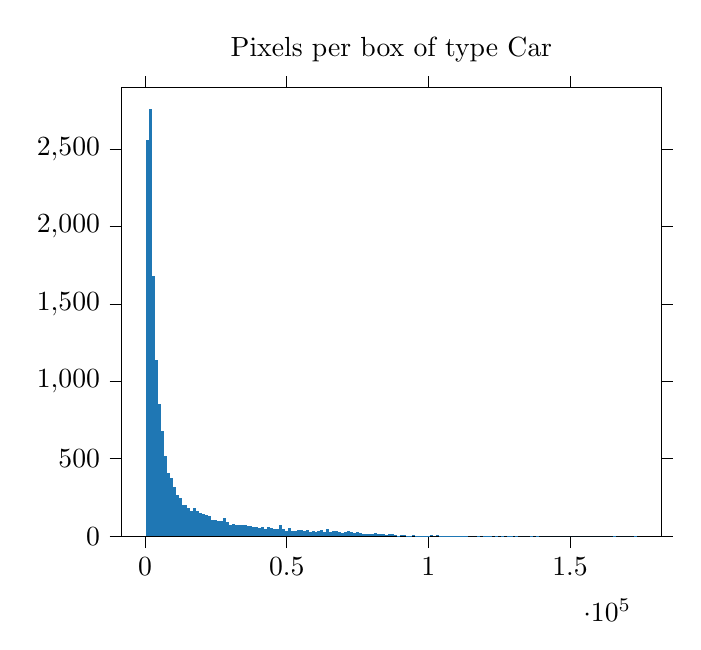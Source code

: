 % This file was created by tikzplotlib v0.8.5.
\begin{tikzpicture}

\definecolor{color0}{rgb}{0.122,0.467,0.706}

\begin{axis}[
tick align=outside,
tick pos=both,
title={Pixels per box of type Car},
x grid style={white!69.02!black},
xmin=-8311.1, xmax=182189.1,
xtick style={color=black},
y grid style={white!69.02!black},
ymin=0, ymax=2893.8,
ytick style={color=black}
]
\draw[fill=color0,draw opacity=0] (axis cs:348,0) rectangle (axis cs:1391.265,2559);
\draw[fill=color0,draw opacity=0] (axis cs:1391.265,0) rectangle (axis cs:2434.53,2756);
\draw[fill=color0,draw opacity=0] (axis cs:2434.53,0) rectangle (axis cs:3477.795,1681);
\draw[fill=color0,draw opacity=0] (axis cs:3477.795,0) rectangle (axis cs:4521.06,1140);
\draw[fill=color0,draw opacity=0] (axis cs:4521.06,0) rectangle (axis cs:5564.325,853);
\draw[fill=color0,draw opacity=0] (axis cs:5564.325,0) rectangle (axis cs:6607.59,678);
\draw[fill=color0,draw opacity=0] (axis cs:6607.59,0) rectangle (axis cs:7650.855,516);
\draw[fill=color0,draw opacity=0] (axis cs:7650.855,0) rectangle (axis cs:8694.12,411);
\draw[fill=color0,draw opacity=0] (axis cs:8694.12,0) rectangle (axis cs:9737.386,376);
\draw[fill=color0,draw opacity=0] (axis cs:9737.386,0) rectangle (axis cs:10780.651,318);
\draw[fill=color0,draw opacity=0] (axis cs:10780.651,0) rectangle (axis cs:11823.916,267);
\draw[fill=color0,draw opacity=0] (axis cs:11823.916,0) rectangle (axis cs:12867.181,248);
\draw[fill=color0,draw opacity=0] (axis cs:12867.181,0) rectangle (axis cs:13910.446,199);
\draw[fill=color0,draw opacity=0] (axis cs:13910.446,0) rectangle (axis cs:14953.711,203);
\draw[fill=color0,draw opacity=0] (axis cs:14953.711,0) rectangle (axis cs:15996.976,179);
\draw[fill=color0,draw opacity=0] (axis cs:15996.976,0) rectangle (axis cs:17040.241,164);
\draw[fill=color0,draw opacity=0] (axis cs:17040.241,0) rectangle (axis cs:18083.506,182);
\draw[fill=color0,draw opacity=0] (axis cs:18083.506,0) rectangle (axis cs:19126.771,161);
\draw[fill=color0,draw opacity=0] (axis cs:19126.771,0) rectangle (axis cs:20170.036,148);
\draw[fill=color0,draw opacity=0] (axis cs:20170.036,0) rectangle (axis cs:21213.301,144);
\draw[fill=color0,draw opacity=0] (axis cs:21213.301,0) rectangle (axis cs:22256.566,134);
\draw[fill=color0,draw opacity=0] (axis cs:22256.566,0) rectangle (axis cs:23299.831,128);
\draw[fill=color0,draw opacity=0] (axis cs:23299.831,0) rectangle (axis cs:24343.096,102);
\draw[fill=color0,draw opacity=0] (axis cs:24343.096,0) rectangle (axis cs:25386.361,104);
\draw[fill=color0,draw opacity=0] (axis cs:25386.361,0) rectangle (axis cs:26429.627,98);
\draw[fill=color0,draw opacity=0] (axis cs:26429.627,0) rectangle (axis cs:27472.892,101);
\draw[fill=color0,draw opacity=0] (axis cs:27472.892,0) rectangle (axis cs:28516.157,119);
\draw[fill=color0,draw opacity=0] (axis cs:28516.157,0) rectangle (axis cs:29559.422,93);
\draw[fill=color0,draw opacity=0] (axis cs:29559.422,0) rectangle (axis cs:30602.687,75);
\draw[fill=color0,draw opacity=0] (axis cs:30602.687,0) rectangle (axis cs:31645.952,78);
\draw[fill=color0,draw opacity=0] (axis cs:31645.952,0) rectangle (axis cs:32689.217,73);
\draw[fill=color0,draw opacity=0] (axis cs:32689.217,0) rectangle (axis cs:33732.482,71);
\draw[fill=color0,draw opacity=0] (axis cs:33732.482,0) rectangle (axis cs:34775.747,70);
\draw[fill=color0,draw opacity=0] (axis cs:34775.747,0) rectangle (axis cs:35819.012,72);
\draw[fill=color0,draw opacity=0] (axis cs:35819.012,0) rectangle (axis cs:36862.277,68);
\draw[fill=color0,draw opacity=0] (axis cs:36862.277,0) rectangle (axis cs:37905.542,64);
\draw[fill=color0,draw opacity=0] (axis cs:37905.542,0) rectangle (axis cs:38948.807,62);
\draw[fill=color0,draw opacity=0] (axis cs:38948.807,0) rectangle (axis cs:39992.072,62);
\draw[fill=color0,draw opacity=0] (axis cs:39992.072,0) rectangle (axis cs:41035.337,51);
\draw[fill=color0,draw opacity=0] (axis cs:41035.337,0) rectangle (axis cs:42078.602,62);
\draw[fill=color0,draw opacity=0] (axis cs:42078.602,0) rectangle (axis cs:43121.867,48);
\draw[fill=color0,draw opacity=0] (axis cs:43121.867,0) rectangle (axis cs:44165.133,58);
\draw[fill=color0,draw opacity=0] (axis cs:44165.133,0) rectangle (axis cs:45208.398,51);
\draw[fill=color0,draw opacity=0] (axis cs:45208.398,0) rectangle (axis cs:46251.663,48);
\draw[fill=color0,draw opacity=0] (axis cs:46251.663,0) rectangle (axis cs:47294.928,45);
\draw[fill=color0,draw opacity=0] (axis cs:47294.928,0) rectangle (axis cs:48338.193,73);
\draw[fill=color0,draw opacity=0] (axis cs:48338.193,0) rectangle (axis cs:49381.458,46);
\draw[fill=color0,draw opacity=0] (axis cs:49381.458,0) rectangle (axis cs:50424.723,36);
\draw[fill=color0,draw opacity=0] (axis cs:50424.723,0) rectangle (axis cs:51467.988,54);
\draw[fill=color0,draw opacity=0] (axis cs:51467.988,0) rectangle (axis cs:52511.253,33);
\draw[fill=color0,draw opacity=0] (axis cs:52511.253,0) rectangle (axis cs:53554.518,36);
\draw[fill=color0,draw opacity=0] (axis cs:53554.518,0) rectangle (axis cs:54597.783,42);
\draw[fill=color0,draw opacity=0] (axis cs:54597.783,0) rectangle (axis cs:55641.048,38);
\draw[fill=color0,draw opacity=0] (axis cs:55641.048,0) rectangle (axis cs:56684.313,32);
\draw[fill=color0,draw opacity=0] (axis cs:56684.313,0) rectangle (axis cs:57727.578,38);
\draw[fill=color0,draw opacity=0] (axis cs:57727.578,0) rectangle (axis cs:58770.843,30);
\draw[fill=color0,draw opacity=0] (axis cs:58770.843,0) rectangle (axis cs:59814.108,32);
\draw[fill=color0,draw opacity=0] (axis cs:59814.108,0) rectangle (axis cs:60857.373,30);
\draw[fill=color0,draw opacity=0] (axis cs:60857.373,0) rectangle (axis cs:61900.639,31);
\draw[fill=color0,draw opacity=0] (axis cs:61900.639,0) rectangle (axis cs:62943.904,40);
\draw[fill=color0,draw opacity=0] (axis cs:62943.904,0) rectangle (axis cs:63987.169,28);
\draw[fill=color0,draw opacity=0] (axis cs:63987.169,0) rectangle (axis cs:65030.434,45);
\draw[fill=color0,draw opacity=0] (axis cs:65030.434,0) rectangle (axis cs:66073.699,24);
\draw[fill=color0,draw opacity=0] (axis cs:66073.699,0) rectangle (axis cs:67116.964,31);
\draw[fill=color0,draw opacity=0] (axis cs:67116.964,0) rectangle (axis cs:68160.229,33);
\draw[fill=color0,draw opacity=0] (axis cs:68160.229,0) rectangle (axis cs:69203.494,30);
\draw[fill=color0,draw opacity=0] (axis cs:69203.494,0) rectangle (axis cs:70246.759,18);
\draw[fill=color0,draw opacity=0] (axis cs:70246.759,0) rectangle (axis cs:71290.024,28);
\draw[fill=color0,draw opacity=0] (axis cs:71290.024,0) rectangle (axis cs:72333.289,31);
\draw[fill=color0,draw opacity=0] (axis cs:72333.289,0) rectangle (axis cs:73376.554,27);
\draw[fill=color0,draw opacity=0] (axis cs:73376.554,0) rectangle (axis cs:74419.819,19);
\draw[fill=color0,draw opacity=0] (axis cs:74419.819,0) rectangle (axis cs:75463.084,28);
\draw[fill=color0,draw opacity=0] (axis cs:75463.084,0) rectangle (axis cs:76506.349,20);
\draw[fill=color0,draw opacity=0] (axis cs:76506.349,0) rectangle (axis cs:77549.614,17);
\draw[fill=color0,draw opacity=0] (axis cs:77549.614,0) rectangle (axis cs:78592.88,14);
\draw[fill=color0,draw opacity=0] (axis cs:78592.88,0) rectangle (axis cs:79636.145,12);
\draw[fill=color0,draw opacity=0] (axis cs:79636.145,0) rectangle (axis cs:80679.41,14);
\draw[fill=color0,draw opacity=0] (axis cs:80679.41,0) rectangle (axis cs:81722.675,18);
\draw[fill=color0,draw opacity=0] (axis cs:81722.675,0) rectangle (axis cs:82765.94,13);
\draw[fill=color0,draw opacity=0] (axis cs:82765.94,0) rectangle (axis cs:83809.205,17);
\draw[fill=color0,draw opacity=0] (axis cs:83809.205,0) rectangle (axis cs:84852.47,17);
\draw[fill=color0,draw opacity=0] (axis cs:84852.47,0) rectangle (axis cs:85895.735,9);
\draw[fill=color0,draw opacity=0] (axis cs:85895.735,0) rectangle (axis cs:86939,12);
\draw[fill=color0,draw opacity=0] (axis cs:86939,0) rectangle (axis cs:87982.265,11);
\draw[fill=color0,draw opacity=0] (axis cs:87982.265,0) rectangle (axis cs:89025.53,10);
\draw[fill=color0,draw opacity=0] (axis cs:89025.53,0) rectangle (axis cs:90068.795,2);
\draw[fill=color0,draw opacity=0] (axis cs:90068.795,0) rectangle (axis cs:91112.06,6);
\draw[fill=color0,draw opacity=0] (axis cs:91112.06,0) rectangle (axis cs:92155.325,8);
\draw[fill=color0,draw opacity=0] (axis cs:92155.325,0) rectangle (axis cs:93198.59,3);
\draw[fill=color0,draw opacity=0] (axis cs:93198.59,0) rectangle (axis cs:94241.855,3);
\draw[fill=color0,draw opacity=0] (axis cs:94241.855,0) rectangle (axis cs:95285.12,5);
\draw[fill=color0,draw opacity=0] (axis cs:95285.12,0) rectangle (axis cs:96328.386,4);
\draw[fill=color0,draw opacity=0] (axis cs:96328.386,0) rectangle (axis cs:97371.651,1);
\draw[fill=color0,draw opacity=0] (axis cs:97371.651,0) rectangle (axis cs:98414.916,2);
\draw[fill=color0,draw opacity=0] (axis cs:98414.916,0) rectangle (axis cs:99458.181,2);
\draw[fill=color0,draw opacity=0] (axis cs:99458.181,0) rectangle (axis cs:100501.446,1);
\draw[fill=color0,draw opacity=0] (axis cs:100501.446,0) rectangle (axis cs:101544.711,5);
\draw[fill=color0,draw opacity=0] (axis cs:101544.711,0) rectangle (axis cs:102587.976,0);
\draw[fill=color0,draw opacity=0] (axis cs:102587.976,0) rectangle (axis cs:103631.241,5);
\draw[fill=color0,draw opacity=0] (axis cs:103631.241,0) rectangle (axis cs:104674.506,2);
\draw[fill=color0,draw opacity=0] (axis cs:104674.506,0) rectangle (axis cs:105717.771,1);
\draw[fill=color0,draw opacity=0] (axis cs:105717.771,0) rectangle (axis cs:106761.036,2);
\draw[fill=color0,draw opacity=0] (axis cs:106761.036,0) rectangle (axis cs:107804.301,4);
\draw[fill=color0,draw opacity=0] (axis cs:107804.301,0) rectangle (axis cs:108847.566,1);
\draw[fill=color0,draw opacity=0] (axis cs:108847.566,0) rectangle (axis cs:109890.831,1);
\draw[fill=color0,draw opacity=0] (axis cs:109890.831,0) rectangle (axis cs:110934.096,1);
\draw[fill=color0,draw opacity=0] (axis cs:110934.096,0) rectangle (axis cs:111977.361,1);
\draw[fill=color0,draw opacity=0] (axis cs:111977.361,0) rectangle (axis cs:113020.627,2);
\draw[fill=color0,draw opacity=0] (axis cs:113020.627,0) rectangle (axis cs:114063.892,2);
\draw[fill=color0,draw opacity=0] (axis cs:114063.892,0) rectangle (axis cs:115107.157,0);
\draw[fill=color0,draw opacity=0] (axis cs:115107.157,0) rectangle (axis cs:116150.422,0);
\draw[fill=color0,draw opacity=0] (axis cs:116150.422,0) rectangle (axis cs:117193.687,0);
\draw[fill=color0,draw opacity=0] (axis cs:117193.687,0) rectangle (axis cs:118236.952,2);
\draw[fill=color0,draw opacity=0] (axis cs:118236.952,0) rectangle (axis cs:119280.217,0);
\draw[fill=color0,draw opacity=0] (axis cs:119280.217,0) rectangle (axis cs:120323.482,3);
\draw[fill=color0,draw opacity=0] (axis cs:120323.482,0) rectangle (axis cs:121366.747,2);
\draw[fill=color0,draw opacity=0] (axis cs:121366.747,0) rectangle (axis cs:122410.012,1);
\draw[fill=color0,draw opacity=0] (axis cs:122410.012,0) rectangle (axis cs:123453.277,0);
\draw[fill=color0,draw opacity=0] (axis cs:123453.277,0) rectangle (axis cs:124496.542,1);
\draw[fill=color0,draw opacity=0] (axis cs:124496.542,0) rectangle (axis cs:125539.807,0);
\draw[fill=color0,draw opacity=0] (axis cs:125539.807,0) rectangle (axis cs:126583.072,1);
\draw[fill=color0,draw opacity=0] (axis cs:126583.072,0) rectangle (axis cs:127626.337,0);
\draw[fill=color0,draw opacity=0] (axis cs:127626.337,0) rectangle (axis cs:128669.602,1);
\draw[fill=color0,draw opacity=0] (axis cs:128669.602,0) rectangle (axis cs:129712.867,1);
\draw[fill=color0,draw opacity=0] (axis cs:129712.867,0) rectangle (axis cs:130756.133,0);
\draw[fill=color0,draw opacity=0] (axis cs:130756.133,0) rectangle (axis cs:131799.398,1);
\draw[fill=color0,draw opacity=0] (axis cs:131799.398,0) rectangle (axis cs:132842.663,0);
\draw[fill=color0,draw opacity=0] (axis cs:132842.663,0) rectangle (axis cs:133885.928,0);
\draw[fill=color0,draw opacity=0] (axis cs:133885.928,0) rectangle (axis cs:134929.193,0);
\draw[fill=color0,draw opacity=0] (axis cs:134929.193,0) rectangle (axis cs:135972.458,0);
\draw[fill=color0,draw opacity=0] (axis cs:135972.458,0) rectangle (axis cs:137015.723,1);
\draw[fill=color0,draw opacity=0] (axis cs:137015.723,0) rectangle (axis cs:138058.988,0);
\draw[fill=color0,draw opacity=0] (axis cs:138058.988,0) rectangle (axis cs:139102.253,1);
\draw[fill=color0,draw opacity=0] (axis cs:139102.253,0) rectangle (axis cs:140145.518,0);
\draw[fill=color0,draw opacity=0] (axis cs:140145.518,0) rectangle (axis cs:141188.783,0);
\draw[fill=color0,draw opacity=0] (axis cs:141188.783,0) rectangle (axis cs:142232.048,0);
\draw[fill=color0,draw opacity=0] (axis cs:142232.048,0) rectangle (axis cs:143275.313,0);
\draw[fill=color0,draw opacity=0] (axis cs:143275.313,0) rectangle (axis cs:144318.578,0);
\draw[fill=color0,draw opacity=0] (axis cs:144318.578,0) rectangle (axis cs:145361.843,0);
\draw[fill=color0,draw opacity=0] (axis cs:145361.843,0) rectangle (axis cs:146405.108,0);
\draw[fill=color0,draw opacity=0] (axis cs:146405.108,0) rectangle (axis cs:147448.373,0);
\draw[fill=color0,draw opacity=0] (axis cs:147448.373,0) rectangle (axis cs:148491.639,0);
\draw[fill=color0,draw opacity=0] (axis cs:148491.639,0) rectangle (axis cs:149534.904,0);
\draw[fill=color0,draw opacity=0] (axis cs:149534.904,0) rectangle (axis cs:150578.169,0);
\draw[fill=color0,draw opacity=0] (axis cs:150578.169,0) rectangle (axis cs:151621.434,0);
\draw[fill=color0,draw opacity=0] (axis cs:151621.434,0) rectangle (axis cs:152664.699,0);
\draw[fill=color0,draw opacity=0] (axis cs:152664.699,0) rectangle (axis cs:153707.964,0);
\draw[fill=color0,draw opacity=0] (axis cs:153707.964,0) rectangle (axis cs:154751.229,0);
\draw[fill=color0,draw opacity=0] (axis cs:154751.229,0) rectangle (axis cs:155794.494,0);
\draw[fill=color0,draw opacity=0] (axis cs:155794.494,0) rectangle (axis cs:156837.759,0);
\draw[fill=color0,draw opacity=0] (axis cs:156837.759,0) rectangle (axis cs:157881.024,0);
\draw[fill=color0,draw opacity=0] (axis cs:157881.024,0) rectangle (axis cs:158924.289,0);
\draw[fill=color0,draw opacity=0] (axis cs:158924.289,0) rectangle (axis cs:159967.554,0);
\draw[fill=color0,draw opacity=0] (axis cs:159967.554,0) rectangle (axis cs:161010.819,0);
\draw[fill=color0,draw opacity=0] (axis cs:161010.819,0) rectangle (axis cs:162054.084,0);
\draw[fill=color0,draw opacity=0] (axis cs:162054.084,0) rectangle (axis cs:163097.349,0);
\draw[fill=color0,draw opacity=0] (axis cs:163097.349,0) rectangle (axis cs:164140.614,0);
\draw[fill=color0,draw opacity=0] (axis cs:164140.614,0) rectangle (axis cs:165183.88,0);
\draw[fill=color0,draw opacity=0] (axis cs:165183.88,0) rectangle (axis cs:166227.145,1);
\draw[fill=color0,draw opacity=0] (axis cs:166227.145,0) rectangle (axis cs:167270.41,0);
\draw[fill=color0,draw opacity=0] (axis cs:167270.41,0) rectangle (axis cs:168313.675,0);
\draw[fill=color0,draw opacity=0] (axis cs:168313.675,0) rectangle (axis cs:169356.94,0);
\draw[fill=color0,draw opacity=0] (axis cs:169356.94,0) rectangle (axis cs:170400.205,0);
\draw[fill=color0,draw opacity=0] (axis cs:170400.205,0) rectangle (axis cs:171443.47,0);
\draw[fill=color0,draw opacity=0] (axis cs:171443.47,0) rectangle (axis cs:172486.735,0);
\draw[fill=color0,draw opacity=0] (axis cs:172486.735,0) rectangle (axis cs:173530,1);
\end{axis}

\end{tikzpicture}
